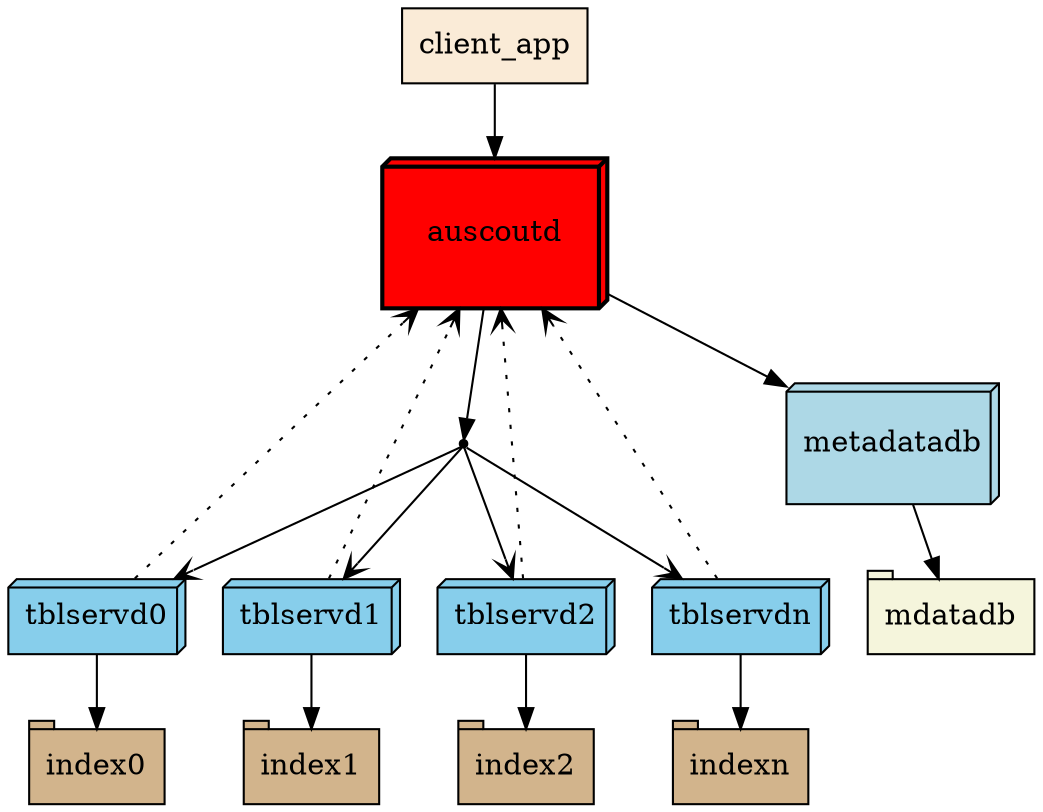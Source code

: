 digraph bd {
	randir=LR;
	bgcolor = transparent;

	auscoutd [shape=box3d,width=1.5,height=1,style="bold, filled", fillcolor=red]; 
	tblservd0 [shape=box3d,style="filled", fillcolor=skyblue]; 
	tblservd1 [shape=box3d,style="filled", fillcolor=skyblue];
	tblservd2 [shape=box3d,style="filled", fillcolor=skyblue];
	tblservdn [shape=box3d,style="filled", fillcolor=skyblue];

	publish [shape="point"];

	metadatadb [shape=box3d,width=1,height=0.80,style="filled",fillcolor=lightblue]; 
	mdatadb [shape=tab, style="filled", fillcolor=beige];

	metadatadb -> mdatadb;
	
	auscoutd -> publish [arrowhead="normal"];

	publish -> tblservd0 [arrowhead="vee"];
	publish -> tblservd1 [arrowhead="vee"];
	publish -> tblservd2 [arrowhead="vee"];
	publish -> tblservdn [arrowhead="vee"];

	tblservd0 -> auscoutd   [style="dotted", arrowhead="vee"];
	tblservd1 -> auscoutd   [style="dotted", arrowhead="vee"];
	tblservd2 -> auscoutd   [style="dotted", arrowhead="vee"];
	tblservdn -> auscoutd   [style="dotted", arrowhead="vee"];

	index0 [shape=tab, style="filled", fillcolor = tan];
	index1 [shape=tab, style="filled", fillcolor = tan];
	index2 [shape=tab, style="filled", fillcolor = tan];
	indexn [shape=tab, style="filled", fillcolor = tan];

	tblservd0 -> index0;
	tblservd1 -> index1;
	tblservd2 -> index2;
	tblservdn -> indexn;

	auscoutd   -> metadatadb;

	client_app [shape="rect", style="filled", fillcolor = "antiquewhite"];

	client_app -> auscoutd;

}
